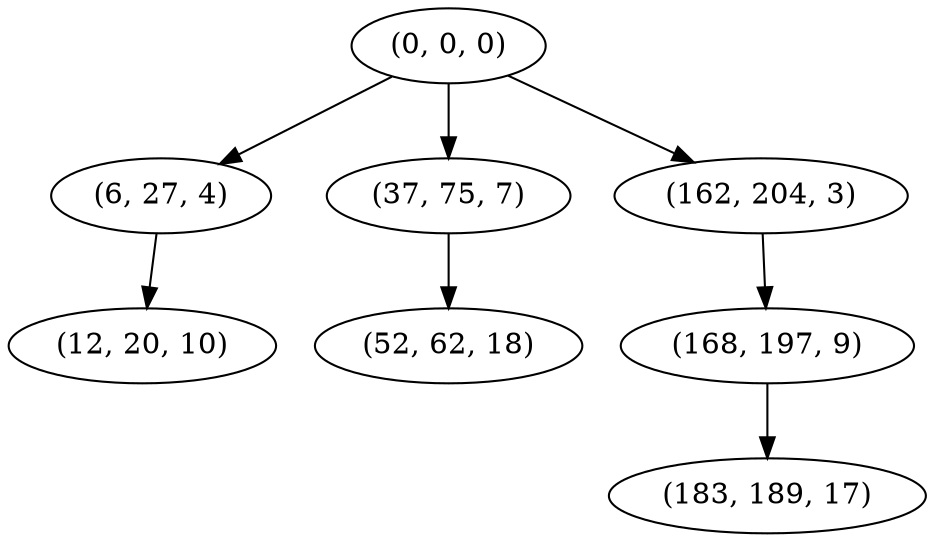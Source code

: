 digraph tree {
    "(0, 0, 0)";
    "(6, 27, 4)";
    "(12, 20, 10)";
    "(37, 75, 7)";
    "(52, 62, 18)";
    "(162, 204, 3)";
    "(168, 197, 9)";
    "(183, 189, 17)";
    "(0, 0, 0)" -> "(6, 27, 4)";
    "(0, 0, 0)" -> "(37, 75, 7)";
    "(0, 0, 0)" -> "(162, 204, 3)";
    "(6, 27, 4)" -> "(12, 20, 10)";
    "(37, 75, 7)" -> "(52, 62, 18)";
    "(162, 204, 3)" -> "(168, 197, 9)";
    "(168, 197, 9)" -> "(183, 189, 17)";
}
